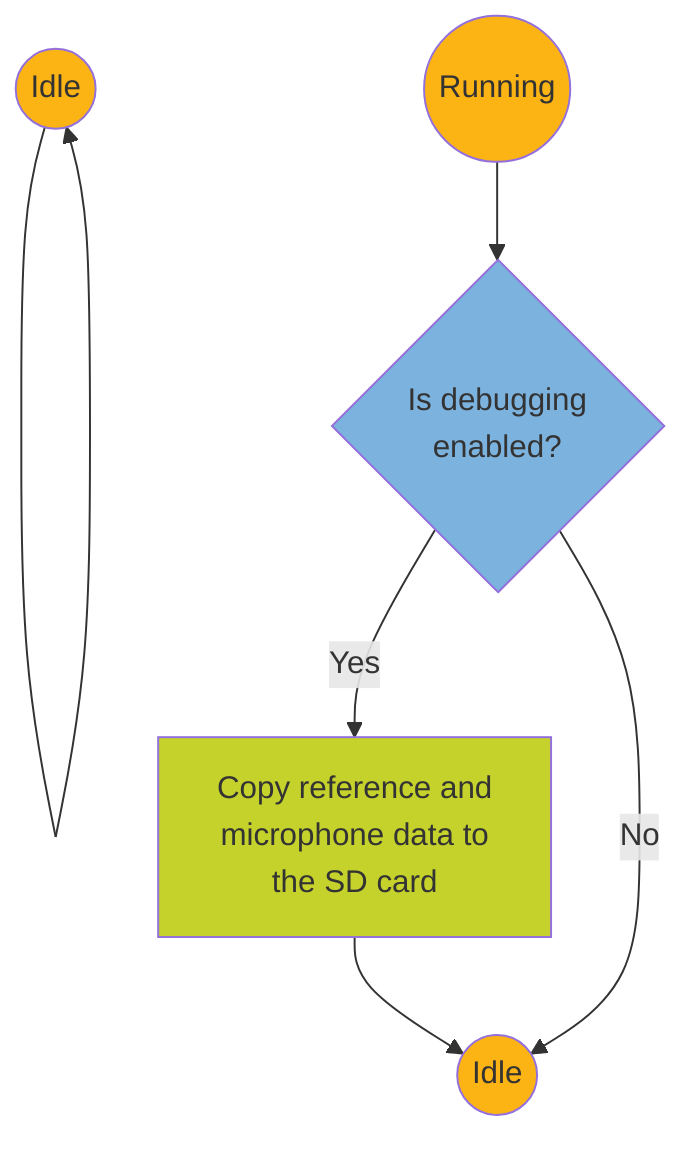 flowchart TD
    classDef function fill:#c6d22c
    classDef condition fill:#7cb2de
    classDef state fill:#fcb415
    classDef error fill:#FF999C

    A((Idle)):::state --> A
    B((Running)):::state --> C{Is debugging
    enabled?}:::condition
    C --Yes -->E[Copy reference and
microphone data to
the SD card]:::function
    E --> G((Idle)):::state
    C -- No --> G